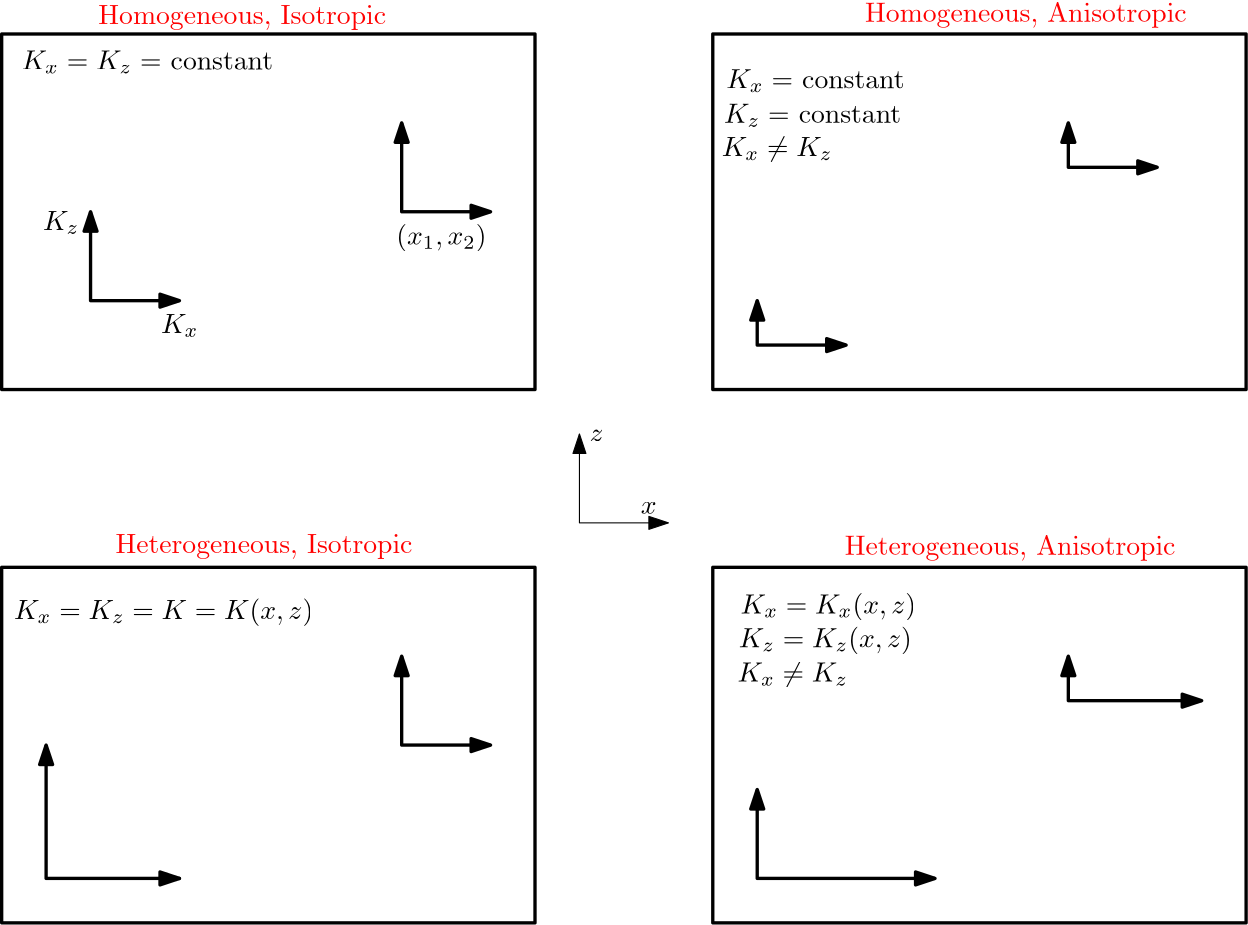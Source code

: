 <?xml version="1.0"?>
<!DOCTYPE ipe SYSTEM "ipe.dtd">
<ipe version="70218" creator="Ipe 7.2.21">
<info created="D:20200826141323" modified="D:20201122174437"/>
<ipestyle name="basic">
<symbol name="arrow/arc(spx)">
<path stroke="sym-stroke" fill="sym-stroke" pen="sym-pen">
0 0 m
-1 0.333 l
-1 -0.333 l
h
</path>
</symbol>
<symbol name="arrow/farc(spx)">
<path stroke="sym-stroke" fill="white" pen="sym-pen">
0 0 m
-1 0.333 l
-1 -0.333 l
h
</path>
</symbol>
<symbol name="arrow/ptarc(spx)">
<path stroke="sym-stroke" fill="sym-stroke" pen="sym-pen">
0 0 m
-1 0.333 l
-0.8 0 l
-1 -0.333 l
h
</path>
</symbol>
<symbol name="arrow/fptarc(spx)">
<path stroke="sym-stroke" fill="white" pen="sym-pen">
0 0 m
-1 0.333 l
-0.8 0 l
-1 -0.333 l
h
</path>
</symbol>
<symbol name="mark/circle(sx)" transformations="translations">
<path fill="sym-stroke">
0.6 0 0 0.6 0 0 e
0.4 0 0 0.4 0 0 e
</path>
</symbol>
<symbol name="mark/disk(sx)" transformations="translations">
<path fill="sym-stroke">
0.6 0 0 0.6 0 0 e
</path>
</symbol>
<symbol name="mark/fdisk(sfx)" transformations="translations">
<group>
<path fill="sym-fill">
0.5 0 0 0.5 0 0 e
</path>
<path fill="sym-stroke" fillrule="eofill">
0.6 0 0 0.6 0 0 e
0.4 0 0 0.4 0 0 e
</path>
</group>
</symbol>
<symbol name="mark/box(sx)" transformations="translations">
<path fill="sym-stroke" fillrule="eofill">
-0.6 -0.6 m
0.6 -0.6 l
0.6 0.6 l
-0.6 0.6 l
h
-0.4 -0.4 m
0.4 -0.4 l
0.4 0.4 l
-0.4 0.4 l
h
</path>
</symbol>
<symbol name="mark/square(sx)" transformations="translations">
<path fill="sym-stroke">
-0.6 -0.6 m
0.6 -0.6 l
0.6 0.6 l
-0.6 0.6 l
h
</path>
</symbol>
<symbol name="mark/fsquare(sfx)" transformations="translations">
<group>
<path fill="sym-fill">
-0.5 -0.5 m
0.5 -0.5 l
0.5 0.5 l
-0.5 0.5 l
h
</path>
<path fill="sym-stroke" fillrule="eofill">
-0.6 -0.6 m
0.6 -0.6 l
0.6 0.6 l
-0.6 0.6 l
h
-0.4 -0.4 m
0.4 -0.4 l
0.4 0.4 l
-0.4 0.4 l
h
</path>
</group>
</symbol>
<symbol name="mark/cross(sx)" transformations="translations">
<group>
<path fill="sym-stroke">
-0.43 -0.57 m
0.57 0.43 l
0.43 0.57 l
-0.57 -0.43 l
h
</path>
<path fill="sym-stroke">
-0.43 0.57 m
0.57 -0.43 l
0.43 -0.57 l
-0.57 0.43 l
h
</path>
</group>
</symbol>
<symbol name="arrow/fnormal(spx)">
<path stroke="sym-stroke" fill="white" pen="sym-pen">
0 0 m
-1 0.333 l
-1 -0.333 l
h
</path>
</symbol>
<symbol name="arrow/pointed(spx)">
<path stroke="sym-stroke" fill="sym-stroke" pen="sym-pen">
0 0 m
-1 0.333 l
-0.8 0 l
-1 -0.333 l
h
</path>
</symbol>
<symbol name="arrow/fpointed(spx)">
<path stroke="sym-stroke" fill="white" pen="sym-pen">
0 0 m
-1 0.333 l
-0.8 0 l
-1 -0.333 l
h
</path>
</symbol>
<symbol name="arrow/linear(spx)">
<path stroke="sym-stroke" pen="sym-pen">
-1 0.333 m
0 0 l
-1 -0.333 l
</path>
</symbol>
<symbol name="arrow/fdouble(spx)">
<path stroke="sym-stroke" fill="white" pen="sym-pen">
0 0 m
-1 0.333 l
-1 -0.333 l
h
-1 0 m
-2 0.333 l
-2 -0.333 l
h
</path>
</symbol>
<symbol name="arrow/double(spx)">
<path stroke="sym-stroke" fill="sym-stroke" pen="sym-pen">
0 0 m
-1 0.333 l
-1 -0.333 l
h
-1 0 m
-2 0.333 l
-2 -0.333 l
h
</path>
</symbol>
<symbol name="arrow/mid-normal(spx)">
<path stroke="sym-stroke" fill="sym-stroke" pen="sym-pen">
0.5 0 m
-0.5 0.333 l
-0.5 -0.333 l
h
</path>
</symbol>
<symbol name="arrow/mid-fnormal(spx)">
<path stroke="sym-stroke" fill="white" pen="sym-pen">
0.5 0 m
-0.5 0.333 l
-0.5 -0.333 l
h
</path>
</symbol>
<symbol name="arrow/mid-pointed(spx)">
<path stroke="sym-stroke" fill="sym-stroke" pen="sym-pen">
0.5 0 m
-0.5 0.333 l
-0.3 0 l
-0.5 -0.333 l
h
</path>
</symbol>
<symbol name="arrow/mid-fpointed(spx)">
<path stroke="sym-stroke" fill="white" pen="sym-pen">
0.5 0 m
-0.5 0.333 l
-0.3 0 l
-0.5 -0.333 l
h
</path>
</symbol>
<symbol name="arrow/mid-double(spx)">
<path stroke="sym-stroke" fill="sym-stroke" pen="sym-pen">
1 0 m
0 0.333 l
0 -0.333 l
h
0 0 m
-1 0.333 l
-1 -0.333 l
h
</path>
</symbol>
<symbol name="arrow/mid-fdouble(spx)">
<path stroke="sym-stroke" fill="white" pen="sym-pen">
1 0 m
0 0.333 l
0 -0.333 l
h
0 0 m
-1 0.333 l
-1 -0.333 l
h
</path>
</symbol>
<pen name="heavier" value="0.8"/>
<pen name="fat" value="1.2"/>
<pen name="ultrafat" value="2"/>
<symbolsize name="large" value="5"/>
<symbolsize name="small" value="2"/>
<symbolsize name="tiny" value="1.1"/>
<arrowsize name="large" value="10"/>
<arrowsize name="small" value="5"/>
<arrowsize name="tiny" value="3"/>
<color name="red" value="1 0 0"/>
<color name="blue" value="0 0 1"/>
<color name="green" value="0 1 0"/>
<color name="yellow" value="1 1 0"/>
<color name="orange" value="1 0.647 0"/>
<color name="gold" value="1 0.843 0"/>
<color name="purple" value="0.627 0.125 0.941"/>
<color name="gray" value="0.745"/>
<color name="brown" value="0.647 0.165 0.165"/>
<color name="navy" value="0 0 0.502"/>
<color name="pink" value="1 0.753 0.796"/>
<color name="seagreen" value="0.18 0.545 0.341"/>
<color name="turquoise" value="0.251 0.878 0.816"/>
<color name="violet" value="0.933 0.51 0.933"/>
<color name="darkblue" value="0 0 0.545"/>
<color name="darkcyan" value="0 0.545 0.545"/>
<color name="darkgray" value="0.663"/>
<color name="darkgreen" value="0 0.392 0"/>
<color name="darkmagenta" value="0.545 0 0.545"/>
<color name="darkorange" value="1 0.549 0"/>
<color name="darkred" value="0.545 0 0"/>
<color name="lightblue" value="0.678 0.847 0.902"/>
<color name="lightcyan" value="0.878 1 1"/>
<color name="lightgray" value="0.827"/>
<color name="lightgreen" value="0.565 0.933 0.565"/>
<color name="lightyellow" value="1 1 0.878"/>
<dashstyle name="dotted" value="[1 3] 0"/>
<dashstyle name="dashed" value="[4] 0"/>
<dashstyle name="dash dotted" value="[4 2 1 2] 0"/>
<dashstyle name="dash dot dotted" value="[4 2 1 2 1 2] 0"/>
<textsize name="large" value="\large"/>
<textsize name="Large" value="\Large"/>
<textsize name="LARGE" value="\LARGE"/>
<textsize name="huge" value="\huge"/>
<textsize name="Huge" value="\Huge"/>
<textsize name="small" value="\small"/>
<textsize name="footnote" value="\footnotesize"/>
<textsize name="tiny" value="\tiny"/>
<textstyle name="center" begin="\begin{center}" end="\end{center}"/>
<textstyle name="itemize" begin="\begin{itemize}" end="\end{itemize}"/>
<textstyle name="item" begin="\begin{itemize}\item{}" end="\end{itemize}"/>
<gridsize name="4 pts" value="4"/>
<gridsize name="8 pts (~3 mm)" value="8"/>
<gridsize name="16 pts (~6 mm)" value="16"/>
<gridsize name="32 pts (~12 mm)" value="32"/>
<gridsize name="10 pts (~3.5 mm)" value="10"/>
<gridsize name="20 pts (~7 mm)" value="20"/>
<gridsize name="14 pts (~5 mm)" value="14"/>
<gridsize name="28 pts (~10 mm)" value="28"/>
<gridsize name="56 pts (~20 mm)" value="56"/>
<anglesize name="90 deg" value="90"/>
<anglesize name="60 deg" value="60"/>
<anglesize name="45 deg" value="45"/>
<anglesize name="30 deg" value="30"/>
<anglesize name="22.5 deg" value="22.5"/>
<opacity name="10%" value="0.1"/>
<opacity name="30%" value="0.3"/>
<opacity name="50%" value="0.5"/>
<opacity name="75%" value="0.75"/>
<tiling name="falling" angle="-60" step="4" width="1"/>
<tiling name="rising" angle="30" step="4" width="1"/>
</ipestyle>
<page>
<layer name="alpha"/>
<view layers="alpha" active="alpha"/>
<path layer="alpha" matrix="1 0 0 1 -64 0" stroke="black" pen="fat">
128 768 m
128 640 l
320 640 l
320 768 l
h
</path>
<path matrix="1 0 0 1 192 0" stroke="black" pen="fat">
128 768 m
128 640 l
320 640 l
320 768 l
h
</path>
<path matrix="1 0 0 1 192 -192" stroke="black" pen="fat">
128 768 m
128 640 l
320 640 l
320 768 l
h
</path>
<path matrix="1 0 0 1 -64 -192" stroke="black" pen="fat">
128 768 m
128 640 l
320 640 l
320 768 l
h
</path>
<text matrix="1 0 0 1 -157.204 387.588" transformations="translations" pos="256 384" stroke="red" type="label" width="103.639" height="6.815" depth="1.93" valign="baseline">Homogeneous, Isotropic</text>
<text matrix="1 0 0 1 118.843 388.419" transformations="translations" pos="256 384" stroke="red" type="label" width="115.816" height="6.815" depth="1.93" valign="baseline">Homogeneous, Anisotropic</text>
<text matrix="1 0 0 1 -151.038 197.158" transformations="translations" pos="256 384" stroke="red" type="label" width="106.988" height="6.815" depth="1.93" valign="baseline">Heterogeneous, Isotropic</text>
<text matrix="1 0 0 1 -32.5249 -11.5192" transformations="translations" pos="400 592" stroke="red" type="label" width="119.164" height="6.815" depth="1.93" valign="baseline">Heterogeneous, Anisotropic</text>
<text matrix="1 0 0 1 -145.684 -57.5962" transformations="translations" pos="216.865 812.83" stroke="black" type="label" width="90.511" height="6.812" depth="1.49" valign="baseline">$K_x = K_z =$ constant</text>
<path stroke="black" pen="fat" arrow="normal/normal" rarrow="normal/normal">
208 736 m
208 704 l
240 704 l
</path>
<path matrix="1 0 0 1 -112 -32" stroke="black" pen="fat" arrow="normal/normal" rarrow="normal/normal">
208 736 m
208 704 l
240 704 l
</path>
<text matrix="1 0 0 1 -193.117 89.4434" transformations="translations" pos="272 608" stroke="black" type="label" width="13.052" height="6.812" depth="1.49" valign="baseline" style="math">K_z</text>
<text matrix="1 0 0 1 -150.676 52.3699" transformations="translations" pos="272 608" stroke="black" type="label" width="13.477" height="6.812" depth="1.49" valign="baseline" style="math">K_x</text>
<text matrix="1 0 0 1 -40.6561 333.38" transformations="translations" pos="246.68 358.837" stroke="black" type="label" width="32.503" height="7.473" depth="2.49" valign="baseline" style="math">(x_1, x_2)</text>
<path stroke="black" pen="fat" arrow="normal/normal" rarrow="normal/normal">
336 672 m
336 656 l
368 656 l
</path>
<path stroke="black" pen="fat" arrow="normal/normal" rarrow="normal/normal">
448 736 m
448 720 l
480 720 l
</path>
<text matrix="1 0 0 1 52.8529 -51.4977" transformations="translations" pos="272 800" stroke="black" type="label" width="64.176" height="6.812" depth="1.49" valign="baseline">$K_x =$ constant</text>
<text matrix="1 0 0 1 52.0656 -64" transformations="translations" pos="272 800" stroke="black" type="label" width="63.751" height="6.812" depth="1.49" valign="baseline">$K_z =$ constant</text>
<text matrix="1 0 0 1 -4.06561 -0.677602" transformations="translations" pos="327.314 724.742" stroke="black" type="label" width="39.812" height="6.926" depth="1.93" valign="baseline" style="math">K_x \neq K_z</text>
<text matrix="1 0 0 1 -148.394 -255.456" transformations="translations" pos="216.865 812.83" stroke="black" type="label" width="110.99" height="7.473" depth="2.49" valign="baseline">$K_x = K_z = K = K(x, z)$ </text>
<path stroke="black" pen="fat" cap="1">
128 464 m
128 464 l
</path>
<path stroke="black" pen="fat" arrow="normal/normal" rarrow="normal/normal">
208 544 m
208 512 l
240 512 l
</path>
<path matrix="1 0 0 1 -64 0" stroke="black" pen="fat" arrow="normal/normal" rarrow="normal/normal">
144 512 m
144 464 l
192 464 l
</path>
<path stroke="black" pen="fat" arrow="normal/normal" rarrow="normal/normal">
336 496 m
336 464 l
400 464 l
</path>
<path stroke="black" pen="fat" arrow="normal/normal" rarrow="normal/normal">
448 544 m
448 528 l
496 528 l
</path>
<text transformations="translations" pos="330.025 559.407" stroke="black" type="label" width="66.501" height="7.473" depth="2.49" valign="baseline">$K_x = K_ x (x, z)$ </text>
<text matrix="1 0 0 1 -46.7545 -14.9072" transformations="translations" pos="376.102 562.118" stroke="black" type="label" width="62.329" height="7.473" depth="2.49" valign="baseline" style="math">K_z = K_z (x, z)</text>
<text matrix="1 0 0 1 -2.26689 -3.88609" transformations="translations" pos="331.143 538.753" stroke="black" type="label" width="39.812" height="6.926" depth="1.93" valign="baseline" style="math">K_x \neq K_z</text>
<path stroke="black" arrow="normal/normal" rarrow="normal/normal">
272 624 m
272 592 l
304 592 l
</path>
<text matrix="1 0 0 1 131.615 -210.693" transformations="translations" pos="144 832" stroke="black" type="label" width="5.071" height="4.289" depth="0" valign="baseline" style="math">z</text>
<text matrix="1 0 0 1 150.031 -236.691" transformations="translations" pos="144 832" stroke="black" type="label" width="5.694" height="4.289" depth="0" valign="baseline" style="math">x</text>
</page>
</ipe>
